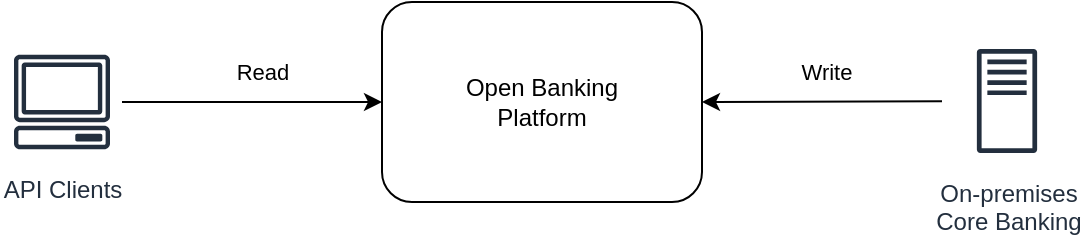<mxfile version="14.4.3" type="github"><diagram id="-vE1XrQTu6-hWliuFBco" name="Page-1"><mxGraphModel dx="1424" dy="718" grid="1" gridSize="10" guides="1" tooltips="1" connect="1" arrows="1" fold="1" page="1" pageScale="1" pageWidth="827" pageHeight="1169" math="0" shadow="0"><root><mxCell id="0"/><mxCell id="1" parent="0"/><mxCell id="9LCNKZBkyJQQJliPcj9z-1" value="Open Banking&lt;br&gt;Platform" style="rounded=1;whiteSpace=wrap;html=1;" vertex="1" parent="1"><mxGeometry x="300" y="20" width="160" height="100" as="geometry"/></mxCell><mxCell id="9LCNKZBkyJQQJliPcj9z-4" style="rounded=0;orthogonalLoop=1;jettySize=auto;html=1;entryX=0;entryY=0.25;entryDx=0;entryDy=0;" edge="1" parent="1" source="9LCNKZBkyJQQJliPcj9z-3"><mxGeometry relative="1" as="geometry"><mxPoint x="300" y="70" as="targetPoint"/></mxGeometry></mxCell><mxCell id="9LCNKZBkyJQQJliPcj9z-5" value="Read" style="edgeLabel;html=1;align=center;verticalAlign=middle;resizable=0;points=[];" vertex="1" connectable="0" parent="9LCNKZBkyJQQJliPcj9z-4"><mxGeometry x="0.067" y="1" relative="1" as="geometry"><mxPoint y="-14" as="offset"/></mxGeometry></mxCell><mxCell id="9LCNKZBkyJQQJliPcj9z-3" value="API Clients" style="outlineConnect=0;fontColor=#232F3E;gradientColor=none;strokeColor=#232F3E;fillColor=#ffffff;dashed=0;verticalLabelPosition=bottom;verticalAlign=top;align=center;html=1;fontSize=12;fontStyle=0;aspect=fixed;shape=mxgraph.aws4.resourceIcon;resIcon=mxgraph.aws4.client;" vertex="1" parent="1"><mxGeometry x="110" y="40" width="60" height="60" as="geometry"/></mxCell><mxCell id="9LCNKZBkyJQQJliPcj9z-8" style="edgeStyle=none;rounded=0;orthogonalLoop=1;jettySize=auto;html=1;entryX=1;entryY=0.25;entryDx=0;entryDy=0;" edge="1" parent="1" source="9LCNKZBkyJQQJliPcj9z-7"><mxGeometry relative="1" as="geometry"><mxPoint x="460" y="70" as="targetPoint"/></mxGeometry></mxCell><mxCell id="9LCNKZBkyJQQJliPcj9z-9" value="Write" style="edgeLabel;html=1;align=center;verticalAlign=middle;resizable=0;points=[];" vertex="1" connectable="0" parent="9LCNKZBkyJQQJliPcj9z-8"><mxGeometry x="-0.033" y="-1" relative="1" as="geometry"><mxPoint y="-13.8" as="offset"/></mxGeometry></mxCell><mxCell id="9LCNKZBkyJQQJliPcj9z-7" value="On-premises&lt;br&gt;Core Banking" style="outlineConnect=0;fontColor=#232F3E;gradientColor=none;strokeColor=#232F3E;fillColor=#ffffff;dashed=0;verticalLabelPosition=bottom;verticalAlign=top;align=center;html=1;fontSize=12;fontStyle=0;aspect=fixed;shape=mxgraph.aws4.resourceIcon;resIcon=mxgraph.aws4.traditional_server;" vertex="1" parent="1"><mxGeometry x="580" y="37" width="65" height="65" as="geometry"/></mxCell></root></mxGraphModel></diagram></mxfile>